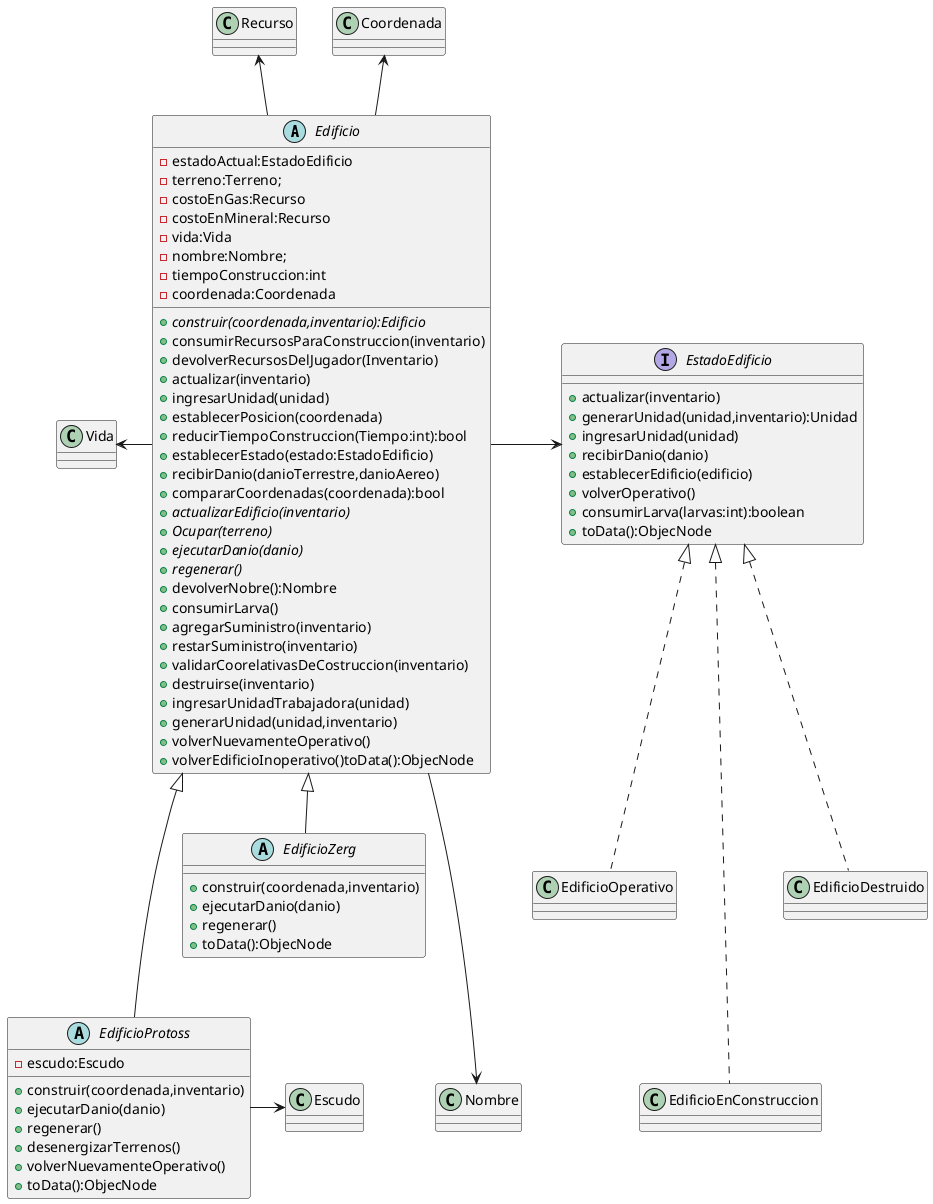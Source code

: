 @startuml


abstract Edificio{
-estadoActual:EstadoEdificio
-terreno:Terreno;
-costoEnGas:Recurso
-costoEnMineral:Recurso
-vida:Vida
-nombre:Nombre;
-tiempoConstruccion:int
-coordenada:Coordenada

+{abstract}construir(coordenada,inventario):Edificio
+consumirRecursosParaConstruccion(inventario)
+devolverRecursosDelJugador(Inventario)
+actualizar(inventario)
+ingresarUnidad(unidad)
+establecerPosicion(coordenada)
+reducirTiempoConstruccion(Tiempo:int):bool
+establecerEstado(estado:EstadoEdificio)
+recibirDanio(danioTerrestre,danioAereo)
+compararCoordenadas(coordenada):bool
+{abstract}actualizarEdificio(inventario)
+{abstract}Ocupar(terreno)
+{abstract}ejecutarDanio(danio)
+{abstract}regenerar()
+devolverNobre():Nombre
+consumirLarva()
+agregarSuministro(inventario)
+restarSuministro(inventario)
+validarCoorelativasDeCostruccion(inventario)
+destruirse(inventario)
+ingresarUnidadTrabajadora(unidad)
+generarUnidad(unidad,inventario)
+volverNuevamenteOperativo()
+volverEdificioInoperativo()toData():ObjecNode
}


interface EstadoEdificio{
 +actualizar(inventario)
+generarUnidad(unidad,inventario):Unidad
+ingresarUnidad(unidad)
+recibirDanio(danio)
+establecerEdificio(edificio)
+volverOperativo()
+consumirLarva(larvas:int):boolean
+toData():ObjecNode

}


abstract EdificioProtoss{
-escudo:Escudo
+construir(coordenada,inventario)
+ejecutarDanio(danio)
+regenerar()
+desenergizarTerrenos()
+volverNuevamenteOperativo()
+toData():ObjecNode
}


abstract EdificioZerg{
+construir(coordenada,inventario)
+ejecutarDanio(danio)
+regenerar()
+toData():ObjecNode
'+establecerTerreno(terreno)
'{abstract}+ocupar
'{abstract}+validarCoorelativasDeCostruccion(inventario)
}
Edificio-> EstadoEdificio
EstadoEdificio <|..EdificioOperativo
EstadoEdificio <|...EdificioEnConstruccion
EstadoEdificio <|..EdificioDestruido
Edificio <|--- EdificioProtoss
Edificio <|-- EdificioZerg
Edificio ---> Nombre
Edificio -up-> Coordenada
Edificio -up-> Recurso
Edificio -left> Vida
EdificioProtoss -> Escudo
@enduml